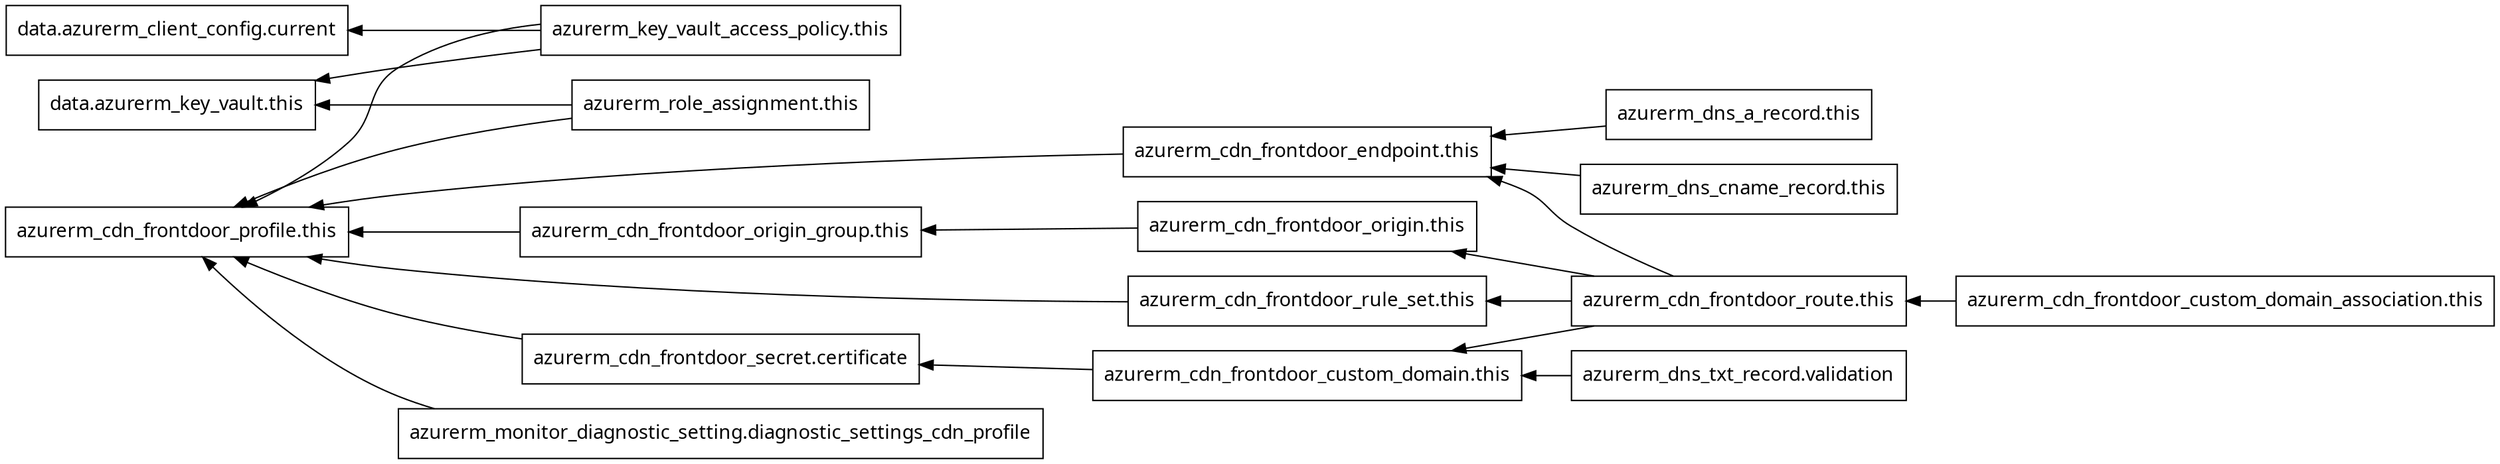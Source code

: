 digraph G {
  rankdir = "RL";
  node [shape = rect, fontname = "sans-serif"];
  "data.azurerm_client_config.current" [label="data.azurerm_client_config.current"];
  "data.azurerm_key_vault.this" [label="data.azurerm_key_vault.this"];
  "azurerm_cdn_frontdoor_custom_domain.this" [label="azurerm_cdn_frontdoor_custom_domain.this"];
  "azurerm_cdn_frontdoor_custom_domain_association.this" [label="azurerm_cdn_frontdoor_custom_domain_association.this"];
  "azurerm_cdn_frontdoor_endpoint.this" [label="azurerm_cdn_frontdoor_endpoint.this"];
  "azurerm_cdn_frontdoor_origin.this" [label="azurerm_cdn_frontdoor_origin.this"];
  "azurerm_cdn_frontdoor_origin_group.this" [label="azurerm_cdn_frontdoor_origin_group.this"];
  "azurerm_cdn_frontdoor_profile.this" [label="azurerm_cdn_frontdoor_profile.this"];
  "azurerm_cdn_frontdoor_route.this" [label="azurerm_cdn_frontdoor_route.this"];
  "azurerm_cdn_frontdoor_rule_set.this" [label="azurerm_cdn_frontdoor_rule_set.this"];
  "azurerm_cdn_frontdoor_secret.certificate" [label="azurerm_cdn_frontdoor_secret.certificate"];
  "azurerm_dns_a_record.this" [label="azurerm_dns_a_record.this"];
  "azurerm_dns_cname_record.this" [label="azurerm_dns_cname_record.this"];
  "azurerm_dns_txt_record.validation" [label="azurerm_dns_txt_record.validation"];
  "azurerm_key_vault_access_policy.this" [label="azurerm_key_vault_access_policy.this"];
  "azurerm_monitor_diagnostic_setting.diagnostic_settings_cdn_profile" [label="azurerm_monitor_diagnostic_setting.diagnostic_settings_cdn_profile"];
  "azurerm_role_assignment.this" [label="azurerm_role_assignment.this"];
  "azurerm_cdn_frontdoor_custom_domain.this" -> "azurerm_cdn_frontdoor_secret.certificate";
  "azurerm_cdn_frontdoor_custom_domain_association.this" -> "azurerm_cdn_frontdoor_route.this";
  "azurerm_cdn_frontdoor_endpoint.this" -> "azurerm_cdn_frontdoor_profile.this";
  "azurerm_cdn_frontdoor_origin.this" -> "azurerm_cdn_frontdoor_origin_group.this";
  "azurerm_cdn_frontdoor_origin_group.this" -> "azurerm_cdn_frontdoor_profile.this";
  "azurerm_cdn_frontdoor_route.this" -> "azurerm_cdn_frontdoor_custom_domain.this";
  "azurerm_cdn_frontdoor_route.this" -> "azurerm_cdn_frontdoor_endpoint.this";
  "azurerm_cdn_frontdoor_route.this" -> "azurerm_cdn_frontdoor_origin.this";
  "azurerm_cdn_frontdoor_route.this" -> "azurerm_cdn_frontdoor_rule_set.this";
  "azurerm_cdn_frontdoor_rule_set.this" -> "azurerm_cdn_frontdoor_profile.this";
  "azurerm_cdn_frontdoor_secret.certificate" -> "azurerm_cdn_frontdoor_profile.this";
  "azurerm_dns_a_record.this" -> "azurerm_cdn_frontdoor_endpoint.this";
  "azurerm_dns_cname_record.this" -> "azurerm_cdn_frontdoor_endpoint.this";
  "azurerm_dns_txt_record.validation" -> "azurerm_cdn_frontdoor_custom_domain.this";
  "azurerm_key_vault_access_policy.this" -> "data.azurerm_client_config.current";
  "azurerm_key_vault_access_policy.this" -> "data.azurerm_key_vault.this";
  "azurerm_key_vault_access_policy.this" -> "azurerm_cdn_frontdoor_profile.this";
  "azurerm_monitor_diagnostic_setting.diagnostic_settings_cdn_profile" -> "azurerm_cdn_frontdoor_profile.this";
  "azurerm_role_assignment.this" -> "data.azurerm_key_vault.this";
  "azurerm_role_assignment.this" -> "azurerm_cdn_frontdoor_profile.this";
}
